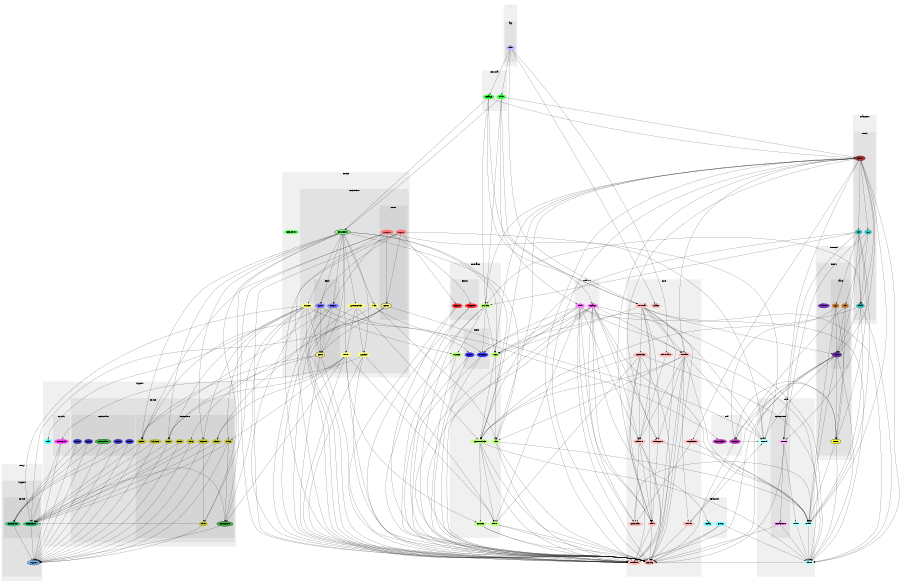 digraph G {
size="6,4";
ratio="fill";
subgraph cluster_0 {
label=".";
color="#0000000F";
style="filled";
subgraph cluster_1 {
label="app";
color="#0000000F";
style="filled";
u0[label="Main",style="filled",fillcolor="#bbbbff",penwidth="0"];

}

}
subgraph cluster_2 {
label="Core";
color="#0000000F";
style="filled";
u3[label="Include",style="filled",fillcolor="#ffbbbb",penwidth="0"];
u4[label="Scheduler",style="filled",fillcolor="#ffbbbb",penwidth="0"];
u5[label="Firmware",style="filled",fillcolor="#ffbbbb",penwidth="0"];
u6[label="Initialize",style="filled",fillcolor="#ffbbbb",penwidth="0"];
u7[label="Transport",style="filled",fillcolor="#ffbbbb",penwidth="0"];
u8[label="Formula",style="filled",fillcolor="#ffbbbb",penwidth="0"];
u9[label="Domain",style="filled",fillcolor="#ffbbbb",penwidth="0"];
u10[label="Version",style="filled",fillcolor="#ffbbbb",penwidth="0"];
u11[label="Controller",style="filled",fillcolor="#ffbbbb",penwidth="0"];
u12[label="Task",style="filled",fillcolor="#ffbbbb",penwidth="0"];
u13[label="Dispatcher",style="filled",fillcolor="#ffbbbb",penwidth="0"];
u14[label="Feature",style="filled",fillcolor="#ffbbbb",penwidth="0"];
u15[label="Shake",style="filled",fillcolor="#ffbbbb",penwidth="0"];

}
subgraph cluster_3 {
label="Data";
color="#0000000F";
style="filled";
u16[label="Record",style="filled",fillcolor="#bbffff",penwidth="0"];
u17[label="Buffer",style="filled",fillcolor="#bbffff",penwidth="0"];
u18[label="Value",style="filled",fillcolor="#bbffff",penwidth="0"];
u19[label="Index",style="filled",fillcolor="#bbffff",penwidth="0"];
subgraph cluster_4 {
label="Concurrent";
color="#0000000F";
style="filled";
u20[label="Queue",style="filled",fillcolor="#ffbbff",penwidth="0"];
u21[label="Semaphore",style="filled",fillcolor="#ffbbff",penwidth="0"];

}

}
subgraph cluster_5 {
label="Device";
color="#0000000F";
style="filled";
u22[label="GD32F4xx",style="filled",fillcolor="#77ff77",penwidth="0"];
subgraph cluster_6 {
label="GD32F3x0";
color="#0000000F";
style="filled";
u34[label="GD32F3x0",style="filled,bold",fillcolor="#77ff77"];
u24[label="Mac",style="filled",fillcolor="#ffff77",penwidth="0"];
u28[label="SysTick",style="filled",fillcolor="#ffff77",penwidth="0"];
u29[label="SystemClock",style="filled",fillcolor="#ffff77",penwidth="0"];
u32[label="USART",style="filled",fillcolor="#ffff77",penwidth="0"];
u33[label="Timer",style="filled",fillcolor="#ffff77",penwidth="0"];
subgraph cluster_7 {
label="GPIO";
color="#0000000F";
style="filled";
u23[label="GPIO",style="filled,bold",fillcolor="#ffff77"];
u30[label="Input",style="filled",fillcolor="#7777ff",penwidth="0"];
u31[label="Output",style="filled",fillcolor="#7777ff",penwidth="0"];

}
subgraph cluster_8 {
label="GPIOs";
color="#0000000F";
style="filled";
u27[label="GPIOs",style="filled,bold",fillcolor="#ffff77"];
u25[label="Inputs",style="filled",fillcolor="#ff7777",penwidth="0"];
u26[label="Outputs",style="filled",fillcolor="#ff7777",penwidth="0"];

}

}

}
subgraph cluster_9 {
label="Endpoint";
color="#0000000F";
style="filled";
u35[label="Group",style="filled",fillcolor="#77ffff",penwidth="0"];
u36[label="Relay",style="filled",fillcolor="#77ffff",penwidth="0"];

}
subgraph cluster_10 {
label="Feature";
color="#0000000F";
style="filled";
u37[label="Relays",style="filled",fillcolor="#ff77ff",penwidth="0"];
u38[label="Blink",style="filled",fillcolor="#ff77ff",penwidth="0"];

}
subgraph cluster_11 {
label="Formula";
color="#0000000F";
style="filled";
u1[label="Relay6",style="filled",fillcolor="#33ff33",penwidth="0"];
u2[label="Blink",style="filled",fillcolor="#33ff33",penwidth="0"];

}
subgraph cluster_12 {
label="Interface";
color="#0000000F";
style="filled";
u39[label="MCU",style="filled",fillcolor="#bbff77",penwidth="0"];
u40[label="Mac",style="filled",fillcolor="#bbff77",penwidth="0"];
u41[label="Counter",style="filled",fillcolor="#bbff77",penwidth="0"];
u44[label="RS485",style="filled",fillcolor="#bbff77",penwidth="0"];
u45[label="SystemClock",style="filled",fillcolor="#bbff77",penwidth="0"];
u48[label="USART",style="filled",fillcolor="#bbff77",penwidth="0"];
u49[label="Timer",style="filled",fillcolor="#bbff77",penwidth="0"];
subgraph cluster_13 {
label="GPIO";
color="#0000000F";
style="filled";
u46[label="Input",style="filled",fillcolor="#3333ff",penwidth="0"];
u47[label="Output",style="filled",fillcolor="#3333ff",penwidth="0"];

}
subgraph cluster_14 {
label="GPIOs";
color="#0000000F";
style="filled";
u42[label="Inputs",style="filled",fillcolor="#ff3333",penwidth="0"];
u43[label="Outputs",style="filled",fillcolor="#ff3333",penwidth="0"];

}

}
subgraph cluster_15 {
label="Ivory";
color="#0000000F";
style="filled";
subgraph cluster_16 {
label="Support";
color="#0000000F";
style="filled";
u52[label="Support",style="filled,bold",fillcolor="#77bbff"];
subgraph cluster_17 {
label="Device";
color="#0000000F";
style="filled";
u50[label="GD32F4xx",style="filled",fillcolor="#33bb77",penwidth="0"];
u51[label="GD32F3x0",style="filled",fillcolor="#33bb77",penwidth="0"];

}

}

}
subgraph cluster_18 {
label="Protocol";
color="#0000000F";
style="filled";
subgraph cluster_19 {
label="RBUS";
color="#0000000F";
style="filled";
u57[label="RBUS",style="filled,bold",fillcolor="#ffff33"];
u54[label="Master",style="filled",fillcolor="#7733bb",penwidth="0"];
subgraph cluster_20 {
label="Slave";
color="#0000000F";
style="filled";
u53[label="Slave",style="filled,bold",fillcolor="#7733bb"];
u55[label="Tx",style="filled",fillcolor="#bb7733",penwidth="0"];
u56[label="Rx",style="filled",fillcolor="#bb7733",penwidth="0"];

}

}

}
subgraph cluster_21 {
label="Support";
color="#0000000F";
style="filled";
u74[label="Util",style="filled",fillcolor="#33ffff",penwidth="0"];
subgraph cluster_22 {
label="CMSIS";
color="#0000000F";
style="filled";
u58[label="CoreCM4",style="filled",fillcolor="#ff33ff",penwidth="0"];

}
subgraph cluster_23 {
label="Device";
color="#0000000F";
style="filled";
subgraph cluster_24 {
label="GD32F3x0";
color="#0000000F";
style="filled";
u73[label="GD32F3x0",style="filled,bold",fillcolor="#33bb33"];
u64[label="GPIO",style="filled",fillcolor="#bbbb33",penwidth="0"];
u65[label="SYSCFG",style="filled",fillcolor="#bbbb33",penwidth="0"];
u66[label="RCU",style="filled",fillcolor="#bbbb33",penwidth="0"];
u67[label="EXTI",style="filled",fillcolor="#bbbb33",penwidth="0"];
u68[label="Misc",style="filled",fillcolor="#bbbb33",penwidth="0"];
u69[label="DMA",style="filled",fillcolor="#bbbb33",penwidth="0"];
u70[label="USART",style="filled",fillcolor="#bbbb33",penwidth="0"];
u71[label="Timer",style="filled",fillcolor="#bbbb33",penwidth="0"];
u72[label="DBG",style="filled",fillcolor="#bbbb33",penwidth="0"];

}
subgraph cluster_25 {
label="GD32F4xx";
color="#0000000F";
style="filled";
u59[label="GD32F4xx",style="filled,bold",fillcolor="#33bb33"];
u60[label="GPIO",style="filled",fillcolor="#3333bb",penwidth="0"];
u61[label="RCU",style="filled",fillcolor="#3333bb",penwidth="0"];
u62[label="DMA",style="filled",fillcolor="#3333bb",penwidth="0"];
u63[label="DBG",style="filled",fillcolor="#3333bb",penwidth="0"];

}

}

}
subgraph cluster_26 {
label="Transport";
color="#0000000F";
style="filled";
subgraph cluster_27 {
label="RBUS";
color="#0000000F";
style="filled";
u78[label="RBUS",style="filled,bold",fillcolor="#bb3333"];
u75[label="Data",style="filled",fillcolor="#33bbbb",penwidth="0"];
u76[label="Tx",style="filled",fillcolor="#33bbbb",penwidth="0"];
u77[label="Rx",style="filled",fillcolor="#33bbbb",penwidth="0"];

}

}
subgraph cluster_28 {
label="Util";
color="#0000000F";
style="filled";
u79[label="ByteSplit",style="filled",fillcolor="#bb33bb",penwidth="0"];
u80[label="CRC16",style="filled",fillcolor="#bb33bb",penwidth="0"];

}
u0 -> u1;
u0 -> u2;
u0 -> u5;
u0 -> u8;
u0 -> u15;
u1 -> u8;
u1 -> u34;
u1 -> u37;
u1 -> u44;
u1 -> u78;
u2 -> u8;
u2 -> u34;
u2 -> u38;
u2 -> u44;
u2 -> u78;
u4 -> u3;
u4 -> u6;
u4 -> u12;
u4 -> u14;
u4 -> u18;
u4 -> u45;
u4 -> u49;
u5 -> u14;
u7 -> u12;
u7 -> u17;
u8 -> u3;
u8 -> u4;
u8 -> u6;
u8 -> u7;
u8 -> u9;
u8 -> u12;
u8 -> u14;
u8 -> u16;
u8 -> u18;
u8 -> u39;
u8 -> u53;
u9 -> u3;
u9 -> u6;
u9 -> u7;
u9 -> u10;
u9 -> u14;
u9 -> u16;
u9 -> u17;
u9 -> u18;
u9 -> u39;
u9 -> u40;
u9 -> u45;
u10 -> u3;
u10 -> u16;
u11 -> u17;
u12 -> u3;
u12 -> u6;
u13 -> u11;
u13 -> u17;
u14 -> u3;
u14 -> u6;
u14 -> u11;
u14 -> u12;
u17 -> u18;
u18 -> u3;
u19 -> u18;
u20 -> u3;
u20 -> u19;
u20 -> u21;
u21 -> u3;
u21 -> u18;
u23 -> u3;
u23 -> u6;
u23 -> u64;
u23 -> u66;
u24 -> u40;
u24 -> u72;
u24 -> u79;
u25 -> u3;
u25 -> u6;
u25 -> u16;
u25 -> u27;
u25 -> u30;
u25 -> u42;
u26 -> u3;
u26 -> u6;
u26 -> u16;
u26 -> u27;
u26 -> u31;
u26 -> u43;
u26 -> u64;
u27 -> u3;
u27 -> u6;
u27 -> u16;
u27 -> u23;
u27 -> u51;
u28 -> u3;
u28 -> u6;
u28 -> u49;
u28 -> u58;
u29 -> u28;
u29 -> u33;
u29 -> u45;
u29 -> u71;
u30 -> u3;
u30 -> u6;
u30 -> u23;
u30 -> u46;
u30 -> u64;
u31 -> u3;
u31 -> u6;
u31 -> u23;
u31 -> u47;
u31 -> u64;
u32 -> u3;
u32 -> u6;
u32 -> u23;
u32 -> u48;
u32 -> u51;
u32 -> u66;
u32 -> u68;
u32 -> u69;
u32 -> u70;
u32 -> u73;
u32 -> u74;
u33 -> u3;
u33 -> u6;
u33 -> u41;
u33 -> u49;
u33 -> u66;
u33 -> u68;
u33 -> u71;
u33 -> u73;
u34 -> u23;
u34 -> u24;
u34 -> u28;
u34 -> u29;
u34 -> u30;
u34 -> u31;
u34 -> u32;
u34 -> u33;
u34 -> u39;
u34 -> u40;
u34 -> u45;
u34 -> u64;
u34 -> u66;
u34 -> u69;
u34 -> u70;
u34 -> u73;
u35 -> u3;
u35 -> u6;
u35 -> u18;
u37 -> u3;
u37 -> u6;
u37 -> u7;
u37 -> u9;
u37 -> u11;
u37 -> u12;
u37 -> u14;
u37 -> u17;
u37 -> u18;
u37 -> u36;
u37 -> u39;
u37 -> u47;
u38 -> u3;
u38 -> u6;
u38 -> u9;
u38 -> u11;
u38 -> u12;
u38 -> u14;
u38 -> u18;
u38 -> u39;
u38 -> u47;
u38 -> u49;
u39 -> u40;
u39 -> u45;
u40 -> u3;
u40 -> u6;
u40 -> u17;
u41 -> u3;
u41 -> u6;
u42 -> u3;
u42 -> u6;
u43 -> u3;
u43 -> u6;
u44 -> u3;
u44 -> u6;
u44 -> u39;
u44 -> u47;
u44 -> u48;
u45 -> u3;
u45 -> u6;
u45 -> u18;
u45 -> u41;
u45 -> u49;
u46 -> u3;
u46 -> u6;
u47 -> u3;
u47 -> u6;
u48 -> u3;
u48 -> u6;
u49 -> u3;
u49 -> u6;
u50 -> u52;
u51 -> u52;
u53 -> u3;
u53 -> u6;
u53 -> u10;
u53 -> u16;
u53 -> u17;
u53 -> u18;
u53 -> u57;
u53 -> u80;
u55 -> u17;
u55 -> u53;
u55 -> u57;
u55 -> u80;
u56 -> u53;
u56 -> u57;
u56 -> u80;
u57 -> u16;
u57 -> u17;
u57 -> u18;
u57 -> u80;
u58 -> u51;
u58 -> u52;
u59 -> u50;
u59 -> u52;
u60 -> u50;
u60 -> u52;
u61 -> u50;
u61 -> u52;
u62 -> u50;
u62 -> u52;
u63 -> u50;
u63 -> u52;
u64 -> u51;
u64 -> u52;
u65 -> u51;
u65 -> u52;
u66 -> u51;
u66 -> u52;
u67 -> u51;
u67 -> u52;
u68 -> u51;
u68 -> u52;
u68 -> u73;
u69 -> u51;
u69 -> u52;
u70 -> u51;
u70 -> u52;
u70 -> u69;
u71 -> u51;
u71 -> u52;
u72 -> u51;
u72 -> u52;
u73 -> u51;
u73 -> u52;
u75 -> u17;
u75 -> u18;
u75 -> u20;
u75 -> u44;
u75 -> u45;
u75 -> u53;
u76 -> u17;
u76 -> u20;
u76 -> u44;
u76 -> u45;
u76 -> u53;
u76 -> u55;
u76 -> u57;
u76 -> u75;
u77 -> u20;
u77 -> u56;
u77 -> u75;
u78 -> u3;
u78 -> u6;
u78 -> u7;
u78 -> u9;
u78 -> u12;
u78 -> u13;
u78 -> u17;
u78 -> u18;
u78 -> u20;
u78 -> u39;
u78 -> u40;
u78 -> u44;
u78 -> u45;
u78 -> u53;
u78 -> u75;
u78 -> u76;
u78 -> u77;
u80 -> u3;
u80 -> u16;

}
